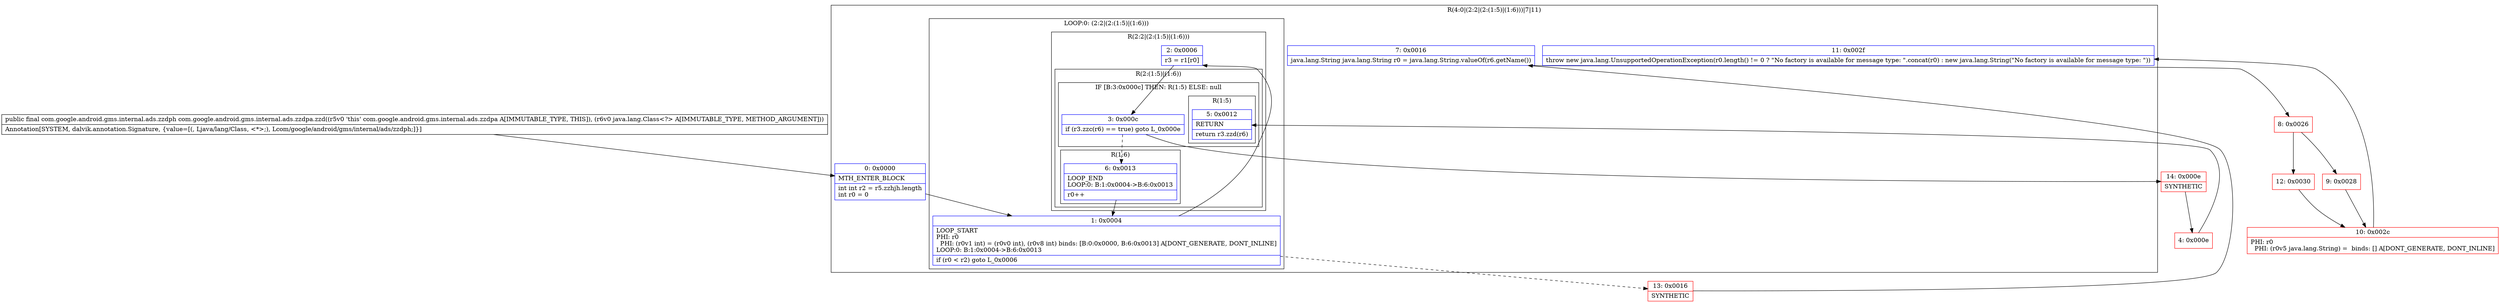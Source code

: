 digraph "CFG forcom.google.android.gms.internal.ads.zzdpa.zzd(Ljava\/lang\/Class;)Lcom\/google\/android\/gms\/internal\/ads\/zzdph;" {
subgraph cluster_Region_2030406022 {
label = "R(4:0|(2:2|(2:(1:5)|(1:6)))|7|11)";
node [shape=record,color=blue];
Node_0 [shape=record,label="{0\:\ 0x0000|MTH_ENTER_BLOCK\l|int int r2 = r5.zzhjh.length\lint r0 = 0\l}"];
subgraph cluster_LoopRegion_1257243308 {
label = "LOOP:0: (2:2|(2:(1:5)|(1:6)))";
node [shape=record,color=blue];
Node_1 [shape=record,label="{1\:\ 0x0004|LOOP_START\lPHI: r0 \l  PHI: (r0v1 int) = (r0v0 int), (r0v8 int) binds: [B:0:0x0000, B:6:0x0013] A[DONT_GENERATE, DONT_INLINE]\lLOOP:0: B:1:0x0004\-\>B:6:0x0013\l|if (r0 \< r2) goto L_0x0006\l}"];
subgraph cluster_Region_256242329 {
label = "R(2:2|(2:(1:5)|(1:6)))";
node [shape=record,color=blue];
Node_2 [shape=record,label="{2\:\ 0x0006|r3 = r1[r0]\l}"];
subgraph cluster_Region_1889659188 {
label = "R(2:(1:5)|(1:6))";
node [shape=record,color=blue];
subgraph cluster_IfRegion_1960882072 {
label = "IF [B:3:0x000c] THEN: R(1:5) ELSE: null";
node [shape=record,color=blue];
Node_3 [shape=record,label="{3\:\ 0x000c|if (r3.zzc(r6) == true) goto L_0x000e\l}"];
subgraph cluster_Region_1437333237 {
label = "R(1:5)";
node [shape=record,color=blue];
Node_5 [shape=record,label="{5\:\ 0x0012|RETURN\l|return r3.zzd(r6)\l}"];
}
}
subgraph cluster_Region_1200209293 {
label = "R(1:6)";
node [shape=record,color=blue];
Node_6 [shape=record,label="{6\:\ 0x0013|LOOP_END\lLOOP:0: B:1:0x0004\-\>B:6:0x0013\l|r0++\l}"];
}
}
}
}
Node_7 [shape=record,label="{7\:\ 0x0016|java.lang.String java.lang.String r0 = java.lang.String.valueOf(r6.getName())\l}"];
Node_11 [shape=record,label="{11\:\ 0x002f|throw new java.lang.UnsupportedOperationException(r0.length() != 0 ? \"No factory is available for message type: \".concat(r0) : new java.lang.String(\"No factory is available for message type: \"))\l}"];
}
Node_4 [shape=record,color=red,label="{4\:\ 0x000e}"];
Node_8 [shape=record,color=red,label="{8\:\ 0x0026}"];
Node_9 [shape=record,color=red,label="{9\:\ 0x0028}"];
Node_10 [shape=record,color=red,label="{10\:\ 0x002c|PHI: r0 \l  PHI: (r0v5 java.lang.String) =  binds: [] A[DONT_GENERATE, DONT_INLINE]\l}"];
Node_12 [shape=record,color=red,label="{12\:\ 0x0030}"];
Node_13 [shape=record,color=red,label="{13\:\ 0x0016|SYNTHETIC\l}"];
Node_14 [shape=record,color=red,label="{14\:\ 0x000e|SYNTHETIC\l}"];
MethodNode[shape=record,label="{public final com.google.android.gms.internal.ads.zzdph com.google.android.gms.internal.ads.zzdpa.zzd((r5v0 'this' com.google.android.gms.internal.ads.zzdpa A[IMMUTABLE_TYPE, THIS]), (r6v0 java.lang.Class\<?\> A[IMMUTABLE_TYPE, METHOD_ARGUMENT]))  | Annotation[SYSTEM, dalvik.annotation.Signature, \{value=[(, Ljava\/lang\/Class, \<*\>;), Lcom\/google\/android\/gms\/internal\/ads\/zzdph;]\}]\l}"];
MethodNode -> Node_0;
Node_0 -> Node_1;
Node_1 -> Node_2;
Node_1 -> Node_13[style=dashed];
Node_2 -> Node_3;
Node_3 -> Node_6[style=dashed];
Node_3 -> Node_14;
Node_6 -> Node_1;
Node_7 -> Node_8;
Node_4 -> Node_5;
Node_8 -> Node_9;
Node_8 -> Node_12;
Node_9 -> Node_10;
Node_10 -> Node_11;
Node_12 -> Node_10;
Node_13 -> Node_7;
Node_14 -> Node_4;
}

